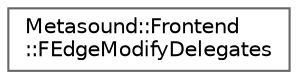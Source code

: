 digraph "Graphical Class Hierarchy"
{
 // INTERACTIVE_SVG=YES
 // LATEX_PDF_SIZE
  bgcolor="transparent";
  edge [fontname=Helvetica,fontsize=10,labelfontname=Helvetica,labelfontsize=10];
  node [fontname=Helvetica,fontsize=10,shape=box,height=0.2,width=0.4];
  rankdir="LR";
  Node0 [id="Node000000",label="Metasound::Frontend\l::FEdgeModifyDelegates",height=0.2,width=0.4,color="grey40", fillcolor="white", style="filled",URL="$d0/d2b/structMetasound_1_1Frontend_1_1FEdgeModifyDelegates.html",tooltip=" "];
}

